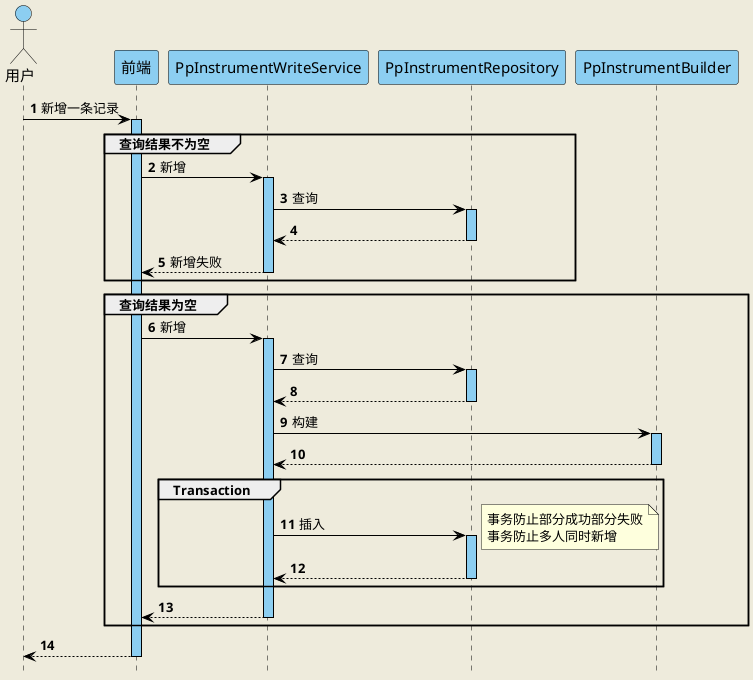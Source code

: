 @startuml
'https://plantuml.com/sequence-diagram
hide footbox
skinparam backgroundColor #EEEBDC
autoActivate on
autonumber

skinparam sequence {
ArrowColor black
ActorBorderColor black
LifeLineBorderColor black
LifeLineBackgroundColor #8CCEF1

ParticipantBorderColor black
ParticipantBackgroundColor #8CCEF1
'ParticipantFontName Impact
ParticipantFontSize 15
ParticipantFontColor black

ActorBackgroundColor #8CCEF1
ActorFontColor black
ActorFontSize 15
ActorFontName Aapex
}

actor 用户 as user
participant 前端 as front
participant PpInstrumentWriteService as PpInstrumentWriteService
participant PpInstrumentRepository as PpInstrumentRepository
participant PpInstrumentBuilder as PpInstrumentBuilder


user -> front : 新增一条记录


group 查询结果不为空
    front -> PpInstrumentWriteService : 新增
    PpInstrumentWriteService -> PpInstrumentRepository : 查询
    return
    return 新增失败
end group

group 查询结果为空
    front -> PpInstrumentWriteService : 新增
    PpInstrumentWriteService -> PpInstrumentRepository : 查询
    return
    PpInstrumentWriteService -> PpInstrumentBuilder : 构建
    return
    group Transaction
        PpInstrumentWriteService -> PpInstrumentRepository : 插入
        note right
            事务防止部分成功部分失败
            事务防止多人同时新增
        end note
        return
    end group
    return
end group

return





@enduml